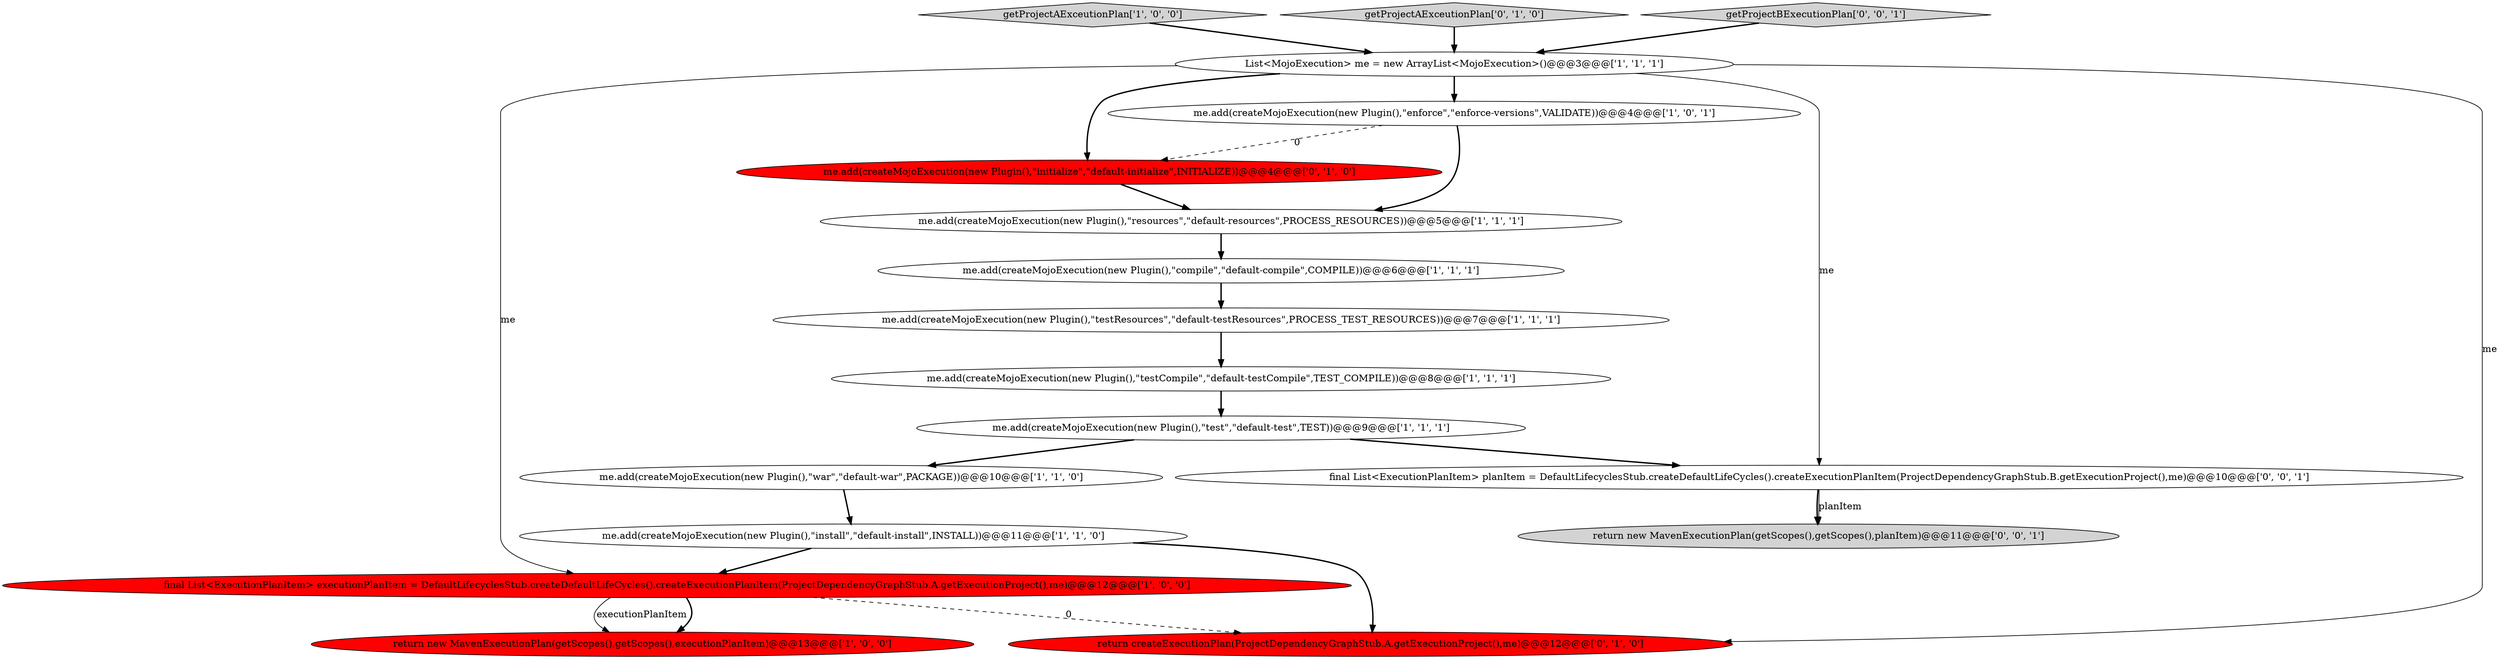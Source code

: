 digraph {
8 [style = filled, label = "me.add(createMojoExecution(new Plugin(),\"resources\",\"default-resources\",PROCESS_RESOURCES))@@@5@@@['1', '1', '1']", fillcolor = white, shape = ellipse image = "AAA0AAABBB1BBB"];
0 [style = filled, label = "getProjectAExceutionPlan['1', '0', '0']", fillcolor = lightgray, shape = diamond image = "AAA0AAABBB1BBB"];
12 [style = filled, label = "me.add(createMojoExecution(new Plugin(),\"initialize\",\"default-initialize\",INITIALIZE))@@@4@@@['0', '1', '0']", fillcolor = red, shape = ellipse image = "AAA1AAABBB2BBB"];
5 [style = filled, label = "final List<ExecutionPlanItem> executionPlanItem = DefaultLifecyclesStub.createDefaultLifeCycles().createExecutionPlanItem(ProjectDependencyGraphStub.A.getExecutionProject(),me)@@@12@@@['1', '0', '0']", fillcolor = red, shape = ellipse image = "AAA1AAABBB1BBB"];
15 [style = filled, label = "final List<ExecutionPlanItem> planItem = DefaultLifecyclesStub.createDefaultLifeCycles().createExecutionPlanItem(ProjectDependencyGraphStub.B.getExecutionProject(),me)@@@10@@@['0', '0', '1']", fillcolor = white, shape = ellipse image = "AAA0AAABBB3BBB"];
2 [style = filled, label = "me.add(createMojoExecution(new Plugin(),\"test\",\"default-test\",TEST))@@@9@@@['1', '1', '1']", fillcolor = white, shape = ellipse image = "AAA0AAABBB1BBB"];
1 [style = filled, label = "me.add(createMojoExecution(new Plugin(),\"enforce\",\"enforce-versions\",VALIDATE))@@@4@@@['1', '0', '1']", fillcolor = white, shape = ellipse image = "AAA0AAABBB1BBB"];
16 [style = filled, label = "return new MavenExecutionPlan(getScopes(),getScopes(),planItem)@@@11@@@['0', '0', '1']", fillcolor = lightgray, shape = ellipse image = "AAA0AAABBB3BBB"];
6 [style = filled, label = "me.add(createMojoExecution(new Plugin(),\"testCompile\",\"default-testCompile\",TEST_COMPILE))@@@8@@@['1', '1', '1']", fillcolor = white, shape = ellipse image = "AAA0AAABBB1BBB"];
4 [style = filled, label = "me.add(createMojoExecution(new Plugin(),\"compile\",\"default-compile\",COMPILE))@@@6@@@['1', '1', '1']", fillcolor = white, shape = ellipse image = "AAA0AAABBB1BBB"];
3 [style = filled, label = "return new MavenExecutionPlan(getScopes(),getScopes(),executionPlanItem)@@@13@@@['1', '0', '0']", fillcolor = red, shape = ellipse image = "AAA1AAABBB1BBB"];
10 [style = filled, label = "me.add(createMojoExecution(new Plugin(),\"install\",\"default-install\",INSTALL))@@@11@@@['1', '1', '0']", fillcolor = white, shape = ellipse image = "AAA0AAABBB1BBB"];
7 [style = filled, label = "List<MojoExecution> me = new ArrayList<MojoExecution>()@@@3@@@['1', '1', '1']", fillcolor = white, shape = ellipse image = "AAA0AAABBB1BBB"];
13 [style = filled, label = "getProjectAExceutionPlan['0', '1', '0']", fillcolor = lightgray, shape = diamond image = "AAA0AAABBB2BBB"];
17 [style = filled, label = "getProjectBExecutionPlan['0', '0', '1']", fillcolor = lightgray, shape = diamond image = "AAA0AAABBB3BBB"];
9 [style = filled, label = "me.add(createMojoExecution(new Plugin(),\"war\",\"default-war\",PACKAGE))@@@10@@@['1', '1', '0']", fillcolor = white, shape = ellipse image = "AAA0AAABBB1BBB"];
14 [style = filled, label = "return createExecutionPlan(ProjectDependencyGraphStub.A.getExecutionProject(),me)@@@12@@@['0', '1', '0']", fillcolor = red, shape = ellipse image = "AAA1AAABBB2BBB"];
11 [style = filled, label = "me.add(createMojoExecution(new Plugin(),\"testResources\",\"default-testResources\",PROCESS_TEST_RESOURCES))@@@7@@@['1', '1', '1']", fillcolor = white, shape = ellipse image = "AAA0AAABBB1BBB"];
5->3 [style = bold, label=""];
5->14 [style = dashed, label="0"];
7->1 [style = bold, label=""];
1->8 [style = bold, label=""];
7->15 [style = solid, label="me"];
7->14 [style = solid, label="me"];
10->14 [style = bold, label=""];
7->12 [style = bold, label=""];
11->6 [style = bold, label=""];
7->5 [style = solid, label="me"];
2->9 [style = bold, label=""];
9->10 [style = bold, label=""];
15->16 [style = bold, label=""];
5->3 [style = solid, label="executionPlanItem"];
0->7 [style = bold, label=""];
6->2 [style = bold, label=""];
17->7 [style = bold, label=""];
1->12 [style = dashed, label="0"];
15->16 [style = solid, label="planItem"];
10->5 [style = bold, label=""];
12->8 [style = bold, label=""];
13->7 [style = bold, label=""];
2->15 [style = bold, label=""];
8->4 [style = bold, label=""];
4->11 [style = bold, label=""];
}
